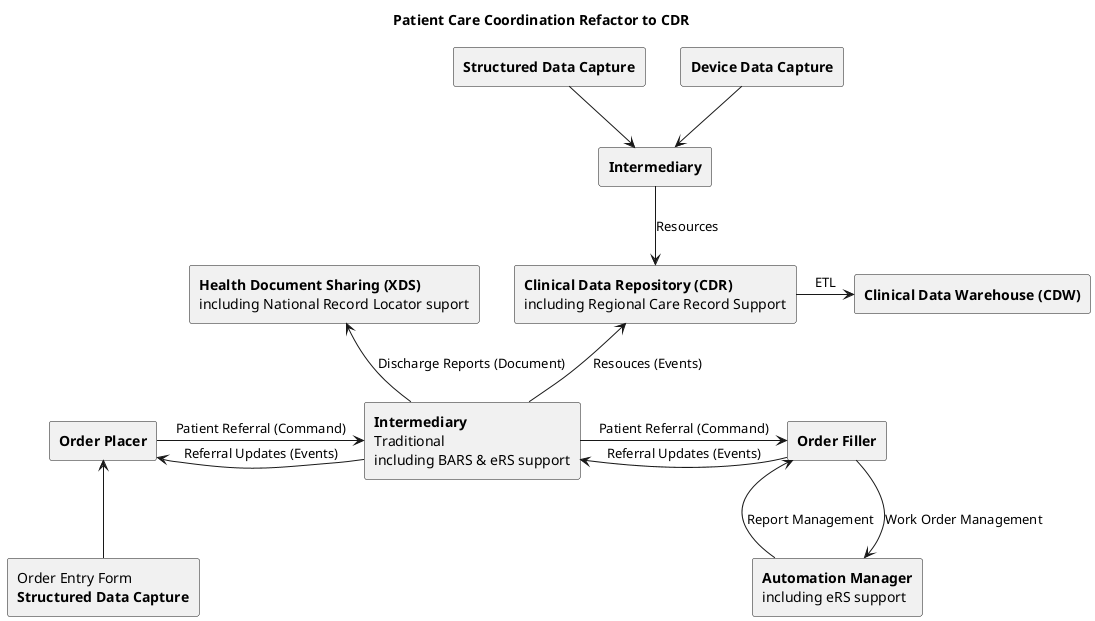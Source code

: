 @startuml

title "Patient Care Coordination Refactor to CDR"

agent "**Order Placer**" as Placer
agent "**Order Filler**" as Filler
agent "**Automation Manager**\nincluding eRS support" as Manager
agent "**Clinical Data Repository (CDR)**\nincluding Regional Care Record Support" as CDR
agent "**Clinical Data Warehouse (CDW)**" as CDW
agent "**Health Document Sharing (XDS)**\nincluding National Record Locator suport" as XDS
agent "**Intermediary**\nTraditional\nincluding BARS & eRS support" as Intermediary1
agent "**Intermediary**" as Intermediary2

agent "**Structured Data Capture**" as SDC
agent "Order Entry Form\n**Structured Data Capture**" as Entry
agent "**Device Data Capture**" as DDC

Entry -u-> Placer
Placer -r-> Intermediary1: Patient Referral (Command)
Intermediary1 -r-> Filler: Patient Referral (Command)
Filler -l-> Intermediary1: Referral Updates (Events)
Intermediary1 -l-> Placer: Referral Updates (Events)

Intermediary1 -u-> CDR: Resouces (Events)
Intermediary1 -u-> XDS: Discharge Reports (Document)
CDR -r-> CDW: ETL

Filler -d-> Manager: Work Order Management
Manager -u-> Filler: Report Management

SDC -d-> Intermediary2
DDC -d-> Intermediary2

Intermediary2 -d-> CDR : Resources


@enduml

